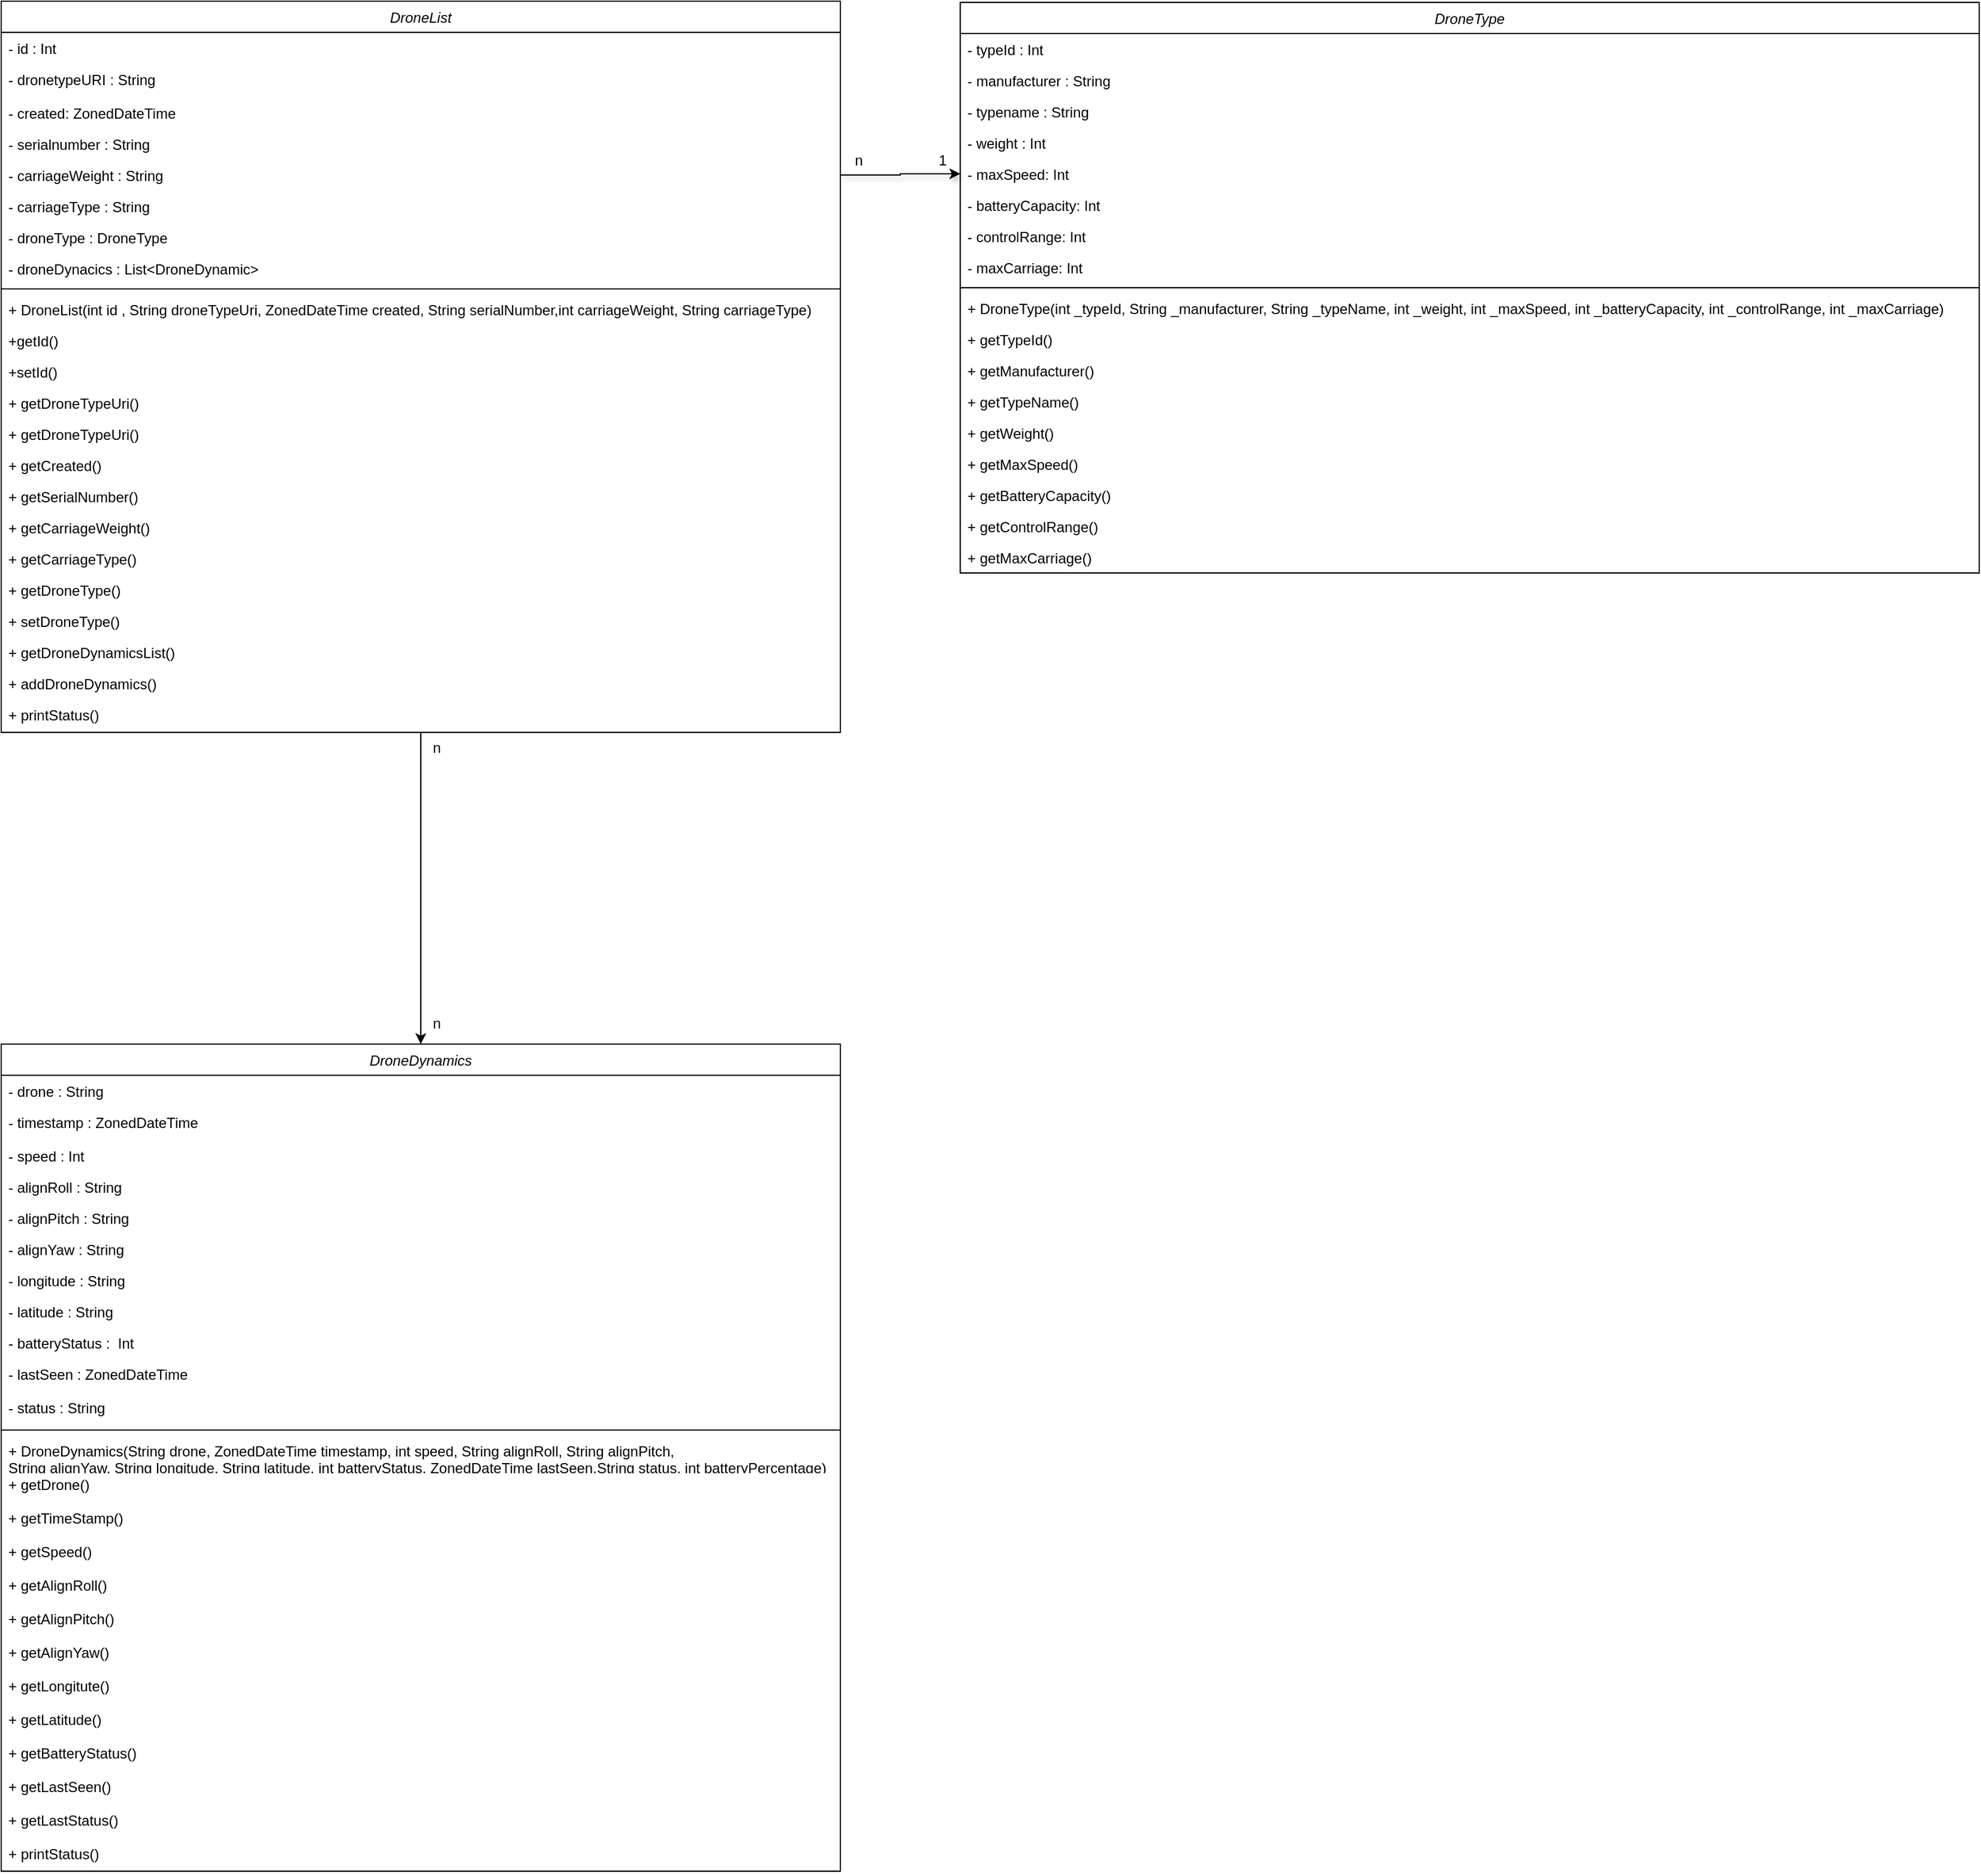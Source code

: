 <mxfile version="21.6.5" type="device">
  <diagram id="C5RBs43oDa-KdzZeNtuy" name="Page-1">
    <mxGraphModel dx="1658" dy="820" grid="1" gridSize="10" guides="1" tooltips="1" connect="1" arrows="1" fold="1" page="1" pageScale="1" pageWidth="827" pageHeight="1169" math="0" shadow="0">
      <root>
        <mxCell id="WIyWlLk6GJQsqaUBKTNV-0" />
        <mxCell id="WIyWlLk6GJQsqaUBKTNV-1" parent="WIyWlLk6GJQsqaUBKTNV-0" />
        <mxCell id="IQWG65iL4eTUrdjE8xIh-42" style="edgeStyle=orthogonalEdgeStyle;rounded=0;orthogonalLoop=1;jettySize=auto;html=1;exitX=0.5;exitY=1;exitDx=0;exitDy=0;entryX=0.5;entryY=0;entryDx=0;entryDy=0;" parent="WIyWlLk6GJQsqaUBKTNV-1" source="zkfFHV4jXpPFQw0GAbJ--0" target="IQWG65iL4eTUrdjE8xIh-21" edge="1">
          <mxGeometry relative="1" as="geometry" />
        </mxCell>
        <mxCell id="zkfFHV4jXpPFQw0GAbJ--0" value="DroneList" style="swimlane;fontStyle=2;align=center;verticalAlign=top;childLayout=stackLayout;horizontal=1;startSize=26;horizontalStack=0;resizeParent=1;resizeLast=0;collapsible=1;marginBottom=0;rounded=0;shadow=0;strokeWidth=1;" parent="WIyWlLk6GJQsqaUBKTNV-1" vertex="1">
          <mxGeometry x="30" y="110" width="700" height="610" as="geometry">
            <mxRectangle x="120" y="110" width="160" height="26" as="alternateBounds" />
          </mxGeometry>
        </mxCell>
        <mxCell id="zkfFHV4jXpPFQw0GAbJ--1" value="- id : Int" style="text;align=left;verticalAlign=top;spacingLeft=4;spacingRight=4;overflow=hidden;rotatable=0;points=[[0,0.5],[1,0.5]];portConstraint=eastwest;" parent="zkfFHV4jXpPFQw0GAbJ--0" vertex="1">
          <mxGeometry y="26" width="700" height="26" as="geometry" />
        </mxCell>
        <mxCell id="zkfFHV4jXpPFQw0GAbJ--2" value="- dronetypeURI : String" style="text;align=left;verticalAlign=top;spacingLeft=4;spacingRight=4;overflow=hidden;rotatable=0;points=[[0,0.5],[1,0.5]];portConstraint=eastwest;rounded=0;shadow=0;html=0;" parent="zkfFHV4jXpPFQw0GAbJ--0" vertex="1">
          <mxGeometry y="52" width="700" height="28" as="geometry" />
        </mxCell>
        <mxCell id="zkfFHV4jXpPFQw0GAbJ--3" value="- created: ZonedDateTime" style="text;align=left;verticalAlign=top;spacingLeft=4;spacingRight=4;overflow=hidden;rotatable=0;points=[[0,0.5],[1,0.5]];portConstraint=eastwest;rounded=0;shadow=0;html=0;" parent="zkfFHV4jXpPFQw0GAbJ--0" vertex="1">
          <mxGeometry y="80" width="700" height="26" as="geometry" />
        </mxCell>
        <mxCell id="IQWG65iL4eTUrdjE8xIh-11" value="- serialnumber : String" style="text;align=left;verticalAlign=top;spacingLeft=4;spacingRight=4;overflow=hidden;rotatable=0;points=[[0,0.5],[1,0.5]];portConstraint=eastwest;rounded=0;shadow=0;html=0;" parent="zkfFHV4jXpPFQw0GAbJ--0" vertex="1">
          <mxGeometry y="106" width="700" height="26" as="geometry" />
        </mxCell>
        <mxCell id="IQWG65iL4eTUrdjE8xIh-10" value="- carriageWeight : String" style="text;align=left;verticalAlign=top;spacingLeft=4;spacingRight=4;overflow=hidden;rotatable=0;points=[[0,0.5],[1,0.5]];portConstraint=eastwest;rounded=0;shadow=0;html=0;" parent="zkfFHV4jXpPFQw0GAbJ--0" vertex="1">
          <mxGeometry y="132" width="700" height="26" as="geometry" />
        </mxCell>
        <mxCell id="IQWG65iL4eTUrdjE8xIh-12" value="- carriageType : String" style="text;align=left;verticalAlign=top;spacingLeft=4;spacingRight=4;overflow=hidden;rotatable=0;points=[[0,0.5],[1,0.5]];portConstraint=eastwest;rounded=0;shadow=0;html=0;" parent="zkfFHV4jXpPFQw0GAbJ--0" vertex="1">
          <mxGeometry y="158" width="700" height="26" as="geometry" />
        </mxCell>
        <mxCell id="IQWG65iL4eTUrdjE8xIh-14" value="- droneType : DroneType" style="text;align=left;verticalAlign=top;spacingLeft=4;spacingRight=4;overflow=hidden;rotatable=0;points=[[0,0.5],[1,0.5]];portConstraint=eastwest;rounded=0;shadow=0;html=0;" parent="zkfFHV4jXpPFQw0GAbJ--0" vertex="1">
          <mxGeometry y="184" width="700" height="26" as="geometry" />
        </mxCell>
        <mxCell id="IQWG65iL4eTUrdjE8xIh-15" value="- droneDynacics : List&lt;DroneDynamic&gt;" style="text;align=left;verticalAlign=top;spacingLeft=4;spacingRight=4;overflow=hidden;rotatable=0;points=[[0,0.5],[1,0.5]];portConstraint=eastwest;rounded=0;shadow=0;html=0;" parent="zkfFHV4jXpPFQw0GAbJ--0" vertex="1">
          <mxGeometry y="210" width="700" height="26" as="geometry" />
        </mxCell>
        <mxCell id="zkfFHV4jXpPFQw0GAbJ--4" value="" style="line;html=1;strokeWidth=1;align=left;verticalAlign=middle;spacingTop=-1;spacingLeft=3;spacingRight=3;rotatable=0;labelPosition=right;points=[];portConstraint=eastwest;" parent="zkfFHV4jXpPFQw0GAbJ--0" vertex="1">
          <mxGeometry y="236" width="700" height="8" as="geometry" />
        </mxCell>
        <mxCell id="IQWG65iL4eTUrdjE8xIh-59" value="+ DroneList(int id , String droneTypeUri, ZonedDateTime created, String serialNumber,int carriageWeight, String carriageType)" style="text;align=left;verticalAlign=top;spacingLeft=4;spacingRight=4;overflow=hidden;rotatable=0;points=[[0,0.5],[1,0.5]];portConstraint=eastwest;rounded=0;shadow=0;html=0;" parent="zkfFHV4jXpPFQw0GAbJ--0" vertex="1">
          <mxGeometry y="244" width="700" height="26" as="geometry" />
        </mxCell>
        <mxCell id="IQWG65iL4eTUrdjE8xIh-63" value="+getId() " style="text;align=left;verticalAlign=top;spacingLeft=4;spacingRight=4;overflow=hidden;rotatable=0;points=[[0,0.5],[1,0.5]];portConstraint=eastwest;rounded=0;shadow=0;html=0;" parent="zkfFHV4jXpPFQw0GAbJ--0" vertex="1">
          <mxGeometry y="270" width="700" height="26" as="geometry" />
        </mxCell>
        <mxCell id="IQWG65iL4eTUrdjE8xIh-64" value="+setId() " style="text;align=left;verticalAlign=top;spacingLeft=4;spacingRight=4;overflow=hidden;rotatable=0;points=[[0,0.5],[1,0.5]];portConstraint=eastwest;rounded=0;shadow=0;html=0;" parent="zkfFHV4jXpPFQw0GAbJ--0" vertex="1">
          <mxGeometry y="296" width="700" height="26" as="geometry" />
        </mxCell>
        <mxCell id="IQWG65iL4eTUrdjE8xIh-65" value="+ getDroneTypeUri()" style="text;align=left;verticalAlign=top;spacingLeft=4;spacingRight=4;overflow=hidden;rotatable=0;points=[[0,0.5],[1,0.5]];portConstraint=eastwest;rounded=0;shadow=0;html=0;" parent="zkfFHV4jXpPFQw0GAbJ--0" vertex="1">
          <mxGeometry y="322" width="700" height="26" as="geometry" />
        </mxCell>
        <mxCell id="IQWG65iL4eTUrdjE8xIh-66" value="+ getDroneTypeUri()" style="text;align=left;verticalAlign=top;spacingLeft=4;spacingRight=4;overflow=hidden;rotatable=0;points=[[0,0.5],[1,0.5]];portConstraint=eastwest;rounded=0;shadow=0;html=0;" parent="zkfFHV4jXpPFQw0GAbJ--0" vertex="1">
          <mxGeometry y="348" width="700" height="26" as="geometry" />
        </mxCell>
        <mxCell id="IQWG65iL4eTUrdjE8xIh-67" value="+ getCreated()" style="text;align=left;verticalAlign=top;spacingLeft=4;spacingRight=4;overflow=hidden;rotatable=0;points=[[0,0.5],[1,0.5]];portConstraint=eastwest;rounded=0;shadow=0;html=0;" parent="zkfFHV4jXpPFQw0GAbJ--0" vertex="1">
          <mxGeometry y="374" width="700" height="26" as="geometry" />
        </mxCell>
        <mxCell id="IQWG65iL4eTUrdjE8xIh-68" value="+ getSerialNumber()" style="text;align=left;verticalAlign=top;spacingLeft=4;spacingRight=4;overflow=hidden;rotatable=0;points=[[0,0.5],[1,0.5]];portConstraint=eastwest;rounded=0;shadow=0;html=0;" parent="zkfFHV4jXpPFQw0GAbJ--0" vertex="1">
          <mxGeometry y="400" width="700" height="26" as="geometry" />
        </mxCell>
        <mxCell id="IQWG65iL4eTUrdjE8xIh-69" value="+ getCarriageWeight()" style="text;align=left;verticalAlign=top;spacingLeft=4;spacingRight=4;overflow=hidden;rotatable=0;points=[[0,0.5],[1,0.5]];portConstraint=eastwest;rounded=0;shadow=0;html=0;" parent="zkfFHV4jXpPFQw0GAbJ--0" vertex="1">
          <mxGeometry y="426" width="700" height="26" as="geometry" />
        </mxCell>
        <mxCell id="IQWG65iL4eTUrdjE8xIh-70" value="+ getCarriageType()" style="text;align=left;verticalAlign=top;spacingLeft=4;spacingRight=4;overflow=hidden;rotatable=0;points=[[0,0.5],[1,0.5]];portConstraint=eastwest;rounded=0;shadow=0;html=0;" parent="zkfFHV4jXpPFQw0GAbJ--0" vertex="1">
          <mxGeometry y="452" width="700" height="26" as="geometry" />
        </mxCell>
        <mxCell id="IQWG65iL4eTUrdjE8xIh-71" value="+ getDroneType()" style="text;align=left;verticalAlign=top;spacingLeft=4;spacingRight=4;overflow=hidden;rotatable=0;points=[[0,0.5],[1,0.5]];portConstraint=eastwest;rounded=0;shadow=0;html=0;" parent="zkfFHV4jXpPFQw0GAbJ--0" vertex="1">
          <mxGeometry y="478" width="700" height="26" as="geometry" />
        </mxCell>
        <mxCell id="IQWG65iL4eTUrdjE8xIh-73" value="+ setDroneType()" style="text;align=left;verticalAlign=top;spacingLeft=4;spacingRight=4;overflow=hidden;rotatable=0;points=[[0,0.5],[1,0.5]];portConstraint=eastwest;rounded=0;shadow=0;html=0;" parent="zkfFHV4jXpPFQw0GAbJ--0" vertex="1">
          <mxGeometry y="504" width="700" height="26" as="geometry" />
        </mxCell>
        <mxCell id="IQWG65iL4eTUrdjE8xIh-72" value="+ getDroneDynamicsList()" style="text;align=left;verticalAlign=top;spacingLeft=4;spacingRight=4;overflow=hidden;rotatable=0;points=[[0,0.5],[1,0.5]];portConstraint=eastwest;rounded=0;shadow=0;html=0;" parent="zkfFHV4jXpPFQw0GAbJ--0" vertex="1">
          <mxGeometry y="530" width="700" height="26" as="geometry" />
        </mxCell>
        <mxCell id="IQWG65iL4eTUrdjE8xIh-75" value="+ addDroneDynamics()" style="text;align=left;verticalAlign=top;spacingLeft=4;spacingRight=4;overflow=hidden;rotatable=0;points=[[0,0.5],[1,0.5]];portConstraint=eastwest;rounded=0;shadow=0;html=0;" parent="zkfFHV4jXpPFQw0GAbJ--0" vertex="1">
          <mxGeometry y="556" width="700" height="26" as="geometry" />
        </mxCell>
        <mxCell id="IQWG65iL4eTUrdjE8xIh-76" value="+ printStatus()" style="text;align=left;verticalAlign=top;spacingLeft=4;spacingRight=4;overflow=hidden;rotatable=0;points=[[0,0.5],[1,0.5]];portConstraint=eastwest;rounded=0;shadow=0;html=0;" parent="zkfFHV4jXpPFQw0GAbJ--0" vertex="1">
          <mxGeometry y="582" width="700" height="26" as="geometry" />
        </mxCell>
        <mxCell id="IQWG65iL4eTUrdjE8xIh-4" value="DroneType" style="swimlane;fontStyle=2;align=center;verticalAlign=top;childLayout=stackLayout;horizontal=1;startSize=26;horizontalStack=0;resizeParent=1;resizeLast=0;collapsible=1;marginBottom=0;rounded=0;shadow=0;strokeWidth=1;" parent="WIyWlLk6GJQsqaUBKTNV-1" vertex="1">
          <mxGeometry x="830" y="111" width="850" height="476" as="geometry">
            <mxRectangle x="120" y="110" width="160" height="26" as="alternateBounds" />
          </mxGeometry>
        </mxCell>
        <mxCell id="IQWG65iL4eTUrdjE8xIh-5" value="- typeId : Int" style="text;align=left;verticalAlign=top;spacingLeft=4;spacingRight=4;overflow=hidden;rotatable=0;points=[[0,0.5],[1,0.5]];portConstraint=eastwest;" parent="IQWG65iL4eTUrdjE8xIh-4" vertex="1">
          <mxGeometry y="26" width="850" height="26" as="geometry" />
        </mxCell>
        <mxCell id="IQWG65iL4eTUrdjE8xIh-6" value="- manufacturer : String" style="text;align=left;verticalAlign=top;spacingLeft=4;spacingRight=4;overflow=hidden;rotatable=0;points=[[0,0.5],[1,0.5]];portConstraint=eastwest;rounded=0;shadow=0;html=0;" parent="IQWG65iL4eTUrdjE8xIh-4" vertex="1">
          <mxGeometry y="52" width="850" height="26" as="geometry" />
        </mxCell>
        <mxCell id="IQWG65iL4eTUrdjE8xIh-7" value="- typename : String" style="text;align=left;verticalAlign=top;spacingLeft=4;spacingRight=4;overflow=hidden;rotatable=0;points=[[0,0.5],[1,0.5]];portConstraint=eastwest;rounded=0;shadow=0;html=0;" parent="IQWG65iL4eTUrdjE8xIh-4" vertex="1">
          <mxGeometry y="78" width="850" height="26" as="geometry" />
        </mxCell>
        <mxCell id="IQWG65iL4eTUrdjE8xIh-16" value="- weight : Int" style="text;align=left;verticalAlign=top;spacingLeft=4;spacingRight=4;overflow=hidden;rotatable=0;points=[[0,0.5],[1,0.5]];portConstraint=eastwest;rounded=0;shadow=0;html=0;" parent="IQWG65iL4eTUrdjE8xIh-4" vertex="1">
          <mxGeometry y="104" width="850" height="26" as="geometry" />
        </mxCell>
        <mxCell id="IQWG65iL4eTUrdjE8xIh-17" value="- maxSpeed: Int" style="text;align=left;verticalAlign=top;spacingLeft=4;spacingRight=4;overflow=hidden;rotatable=0;points=[[0,0.5],[1,0.5]];portConstraint=eastwest;rounded=0;shadow=0;html=0;" parent="IQWG65iL4eTUrdjE8xIh-4" vertex="1">
          <mxGeometry y="130" width="850" height="26" as="geometry" />
        </mxCell>
        <mxCell id="IQWG65iL4eTUrdjE8xIh-18" value="- batteryCapacity: Int" style="text;align=left;verticalAlign=top;spacingLeft=4;spacingRight=4;overflow=hidden;rotatable=0;points=[[0,0.5],[1,0.5]];portConstraint=eastwest;rounded=0;shadow=0;html=0;" parent="IQWG65iL4eTUrdjE8xIh-4" vertex="1">
          <mxGeometry y="156" width="850" height="26" as="geometry" />
        </mxCell>
        <mxCell id="IQWG65iL4eTUrdjE8xIh-19" value="- controlRange: Int" style="text;align=left;verticalAlign=top;spacingLeft=4;spacingRight=4;overflow=hidden;rotatable=0;points=[[0,0.5],[1,0.5]];portConstraint=eastwest;rounded=0;shadow=0;html=0;" parent="IQWG65iL4eTUrdjE8xIh-4" vertex="1">
          <mxGeometry y="182" width="850" height="26" as="geometry" />
        </mxCell>
        <mxCell id="IQWG65iL4eTUrdjE8xIh-20" value="- maxCarriage: Int" style="text;align=left;verticalAlign=top;spacingLeft=4;spacingRight=4;overflow=hidden;rotatable=0;points=[[0,0.5],[1,0.5]];portConstraint=eastwest;rounded=0;shadow=0;html=0;" parent="IQWG65iL4eTUrdjE8xIh-4" vertex="1">
          <mxGeometry y="208" width="850" height="26" as="geometry" />
        </mxCell>
        <mxCell id="IQWG65iL4eTUrdjE8xIh-8" value="" style="line;html=1;strokeWidth=1;align=left;verticalAlign=middle;spacingTop=-1;spacingLeft=3;spacingRight=3;rotatable=0;labelPosition=right;points=[];portConstraint=eastwest;" parent="IQWG65iL4eTUrdjE8xIh-4" vertex="1">
          <mxGeometry y="234" width="850" height="8" as="geometry" />
        </mxCell>
        <mxCell id="IQWG65iL4eTUrdjE8xIh-92" value="+ DroneType(int _typeId, String _manufacturer, String _typeName, int _weight, int _maxSpeed, int _batteryCapacity, int _controlRange, int _maxCarriage)" style="text;align=left;verticalAlign=top;spacingLeft=4;spacingRight=4;overflow=hidden;rotatable=0;points=[[0,0.5],[1,0.5]];portConstraint=eastwest;rounded=0;shadow=0;html=0;" parent="IQWG65iL4eTUrdjE8xIh-4" vertex="1">
          <mxGeometry y="242" width="850" height="26" as="geometry" />
        </mxCell>
        <mxCell id="IQWG65iL4eTUrdjE8xIh-94" value="+ getTypeId()" style="text;align=left;verticalAlign=top;spacingLeft=4;spacingRight=4;overflow=hidden;rotatable=0;points=[[0,0.5],[1,0.5]];portConstraint=eastwest;rounded=0;shadow=0;html=0;" parent="IQWG65iL4eTUrdjE8xIh-4" vertex="1">
          <mxGeometry y="268" width="850" height="26" as="geometry" />
        </mxCell>
        <mxCell id="IQWG65iL4eTUrdjE8xIh-95" value="+ getManufacturer()" style="text;align=left;verticalAlign=top;spacingLeft=4;spacingRight=4;overflow=hidden;rotatable=0;points=[[0,0.5],[1,0.5]];portConstraint=eastwest;rounded=0;shadow=0;html=0;" parent="IQWG65iL4eTUrdjE8xIh-4" vertex="1">
          <mxGeometry y="294" width="850" height="26" as="geometry" />
        </mxCell>
        <mxCell id="IQWG65iL4eTUrdjE8xIh-96" value="+ getTypeName()" style="text;align=left;verticalAlign=top;spacingLeft=4;spacingRight=4;overflow=hidden;rotatable=0;points=[[0,0.5],[1,0.5]];portConstraint=eastwest;rounded=0;shadow=0;html=0;" parent="IQWG65iL4eTUrdjE8xIh-4" vertex="1">
          <mxGeometry y="320" width="850" height="26" as="geometry" />
        </mxCell>
        <mxCell id="IQWG65iL4eTUrdjE8xIh-97" value="+ getWeight()" style="text;align=left;verticalAlign=top;spacingLeft=4;spacingRight=4;overflow=hidden;rotatable=0;points=[[0,0.5],[1,0.5]];portConstraint=eastwest;rounded=0;shadow=0;html=0;" parent="IQWG65iL4eTUrdjE8xIh-4" vertex="1">
          <mxGeometry y="346" width="850" height="26" as="geometry" />
        </mxCell>
        <mxCell id="IQWG65iL4eTUrdjE8xIh-98" value="+ getMaxSpeed()" style="text;align=left;verticalAlign=top;spacingLeft=4;spacingRight=4;overflow=hidden;rotatable=0;points=[[0,0.5],[1,0.5]];portConstraint=eastwest;rounded=0;shadow=0;html=0;" parent="IQWG65iL4eTUrdjE8xIh-4" vertex="1">
          <mxGeometry y="372" width="850" height="26" as="geometry" />
        </mxCell>
        <mxCell id="IQWG65iL4eTUrdjE8xIh-99" value="+ getBatteryCapacity()" style="text;align=left;verticalAlign=top;spacingLeft=4;spacingRight=4;overflow=hidden;rotatable=0;points=[[0,0.5],[1,0.5]];portConstraint=eastwest;rounded=0;shadow=0;html=0;" parent="IQWG65iL4eTUrdjE8xIh-4" vertex="1">
          <mxGeometry y="398" width="850" height="26" as="geometry" />
        </mxCell>
        <mxCell id="IQWG65iL4eTUrdjE8xIh-100" value="+ getControlRange()" style="text;align=left;verticalAlign=top;spacingLeft=4;spacingRight=4;overflow=hidden;rotatable=0;points=[[0,0.5],[1,0.5]];portConstraint=eastwest;rounded=0;shadow=0;html=0;" parent="IQWG65iL4eTUrdjE8xIh-4" vertex="1">
          <mxGeometry y="424" width="850" height="26" as="geometry" />
        </mxCell>
        <mxCell id="IQWG65iL4eTUrdjE8xIh-101" value="+ getMaxCarriage()" style="text;align=left;verticalAlign=top;spacingLeft=4;spacingRight=4;overflow=hidden;rotatable=0;points=[[0,0.5],[1,0.5]];portConstraint=eastwest;rounded=0;shadow=0;html=0;" parent="IQWG65iL4eTUrdjE8xIh-4" vertex="1">
          <mxGeometry y="450" width="850" height="26" as="geometry" />
        </mxCell>
        <mxCell id="IQWG65iL4eTUrdjE8xIh-21" value="DroneDynamics" style="swimlane;fontStyle=2;align=center;verticalAlign=top;childLayout=stackLayout;horizontal=1;startSize=26;horizontalStack=0;resizeParent=1;resizeLast=0;collapsible=1;marginBottom=0;rounded=0;shadow=0;strokeWidth=1;" parent="WIyWlLk6GJQsqaUBKTNV-1" vertex="1">
          <mxGeometry x="30" y="980" width="700" height="690" as="geometry">
            <mxRectangle x="120" y="110" width="160" height="26" as="alternateBounds" />
          </mxGeometry>
        </mxCell>
        <mxCell id="IQWG65iL4eTUrdjE8xIh-22" value="- drone : String " style="text;align=left;verticalAlign=top;spacingLeft=4;spacingRight=4;overflow=hidden;rotatable=0;points=[[0,0.5],[1,0.5]];portConstraint=eastwest;" parent="IQWG65iL4eTUrdjE8xIh-21" vertex="1">
          <mxGeometry y="26" width="700" height="26" as="geometry" />
        </mxCell>
        <mxCell id="IQWG65iL4eTUrdjE8xIh-23" value="- timestamp : ZonedDateTime" style="text;align=left;verticalAlign=top;spacingLeft=4;spacingRight=4;overflow=hidden;rotatable=0;points=[[0,0.5],[1,0.5]];portConstraint=eastwest;rounded=0;shadow=0;html=0;" parent="IQWG65iL4eTUrdjE8xIh-21" vertex="1">
          <mxGeometry y="52" width="700" height="28" as="geometry" />
        </mxCell>
        <mxCell id="IQWG65iL4eTUrdjE8xIh-24" value="- speed : Int" style="text;align=left;verticalAlign=top;spacingLeft=4;spacingRight=4;overflow=hidden;rotatable=0;points=[[0,0.5],[1,0.5]];portConstraint=eastwest;rounded=0;shadow=0;html=0;" parent="IQWG65iL4eTUrdjE8xIh-21" vertex="1">
          <mxGeometry y="80" width="700" height="26" as="geometry" />
        </mxCell>
        <mxCell id="IQWG65iL4eTUrdjE8xIh-25" value="- alignRoll : String" style="text;align=left;verticalAlign=top;spacingLeft=4;spacingRight=4;overflow=hidden;rotatable=0;points=[[0,0.5],[1,0.5]];portConstraint=eastwest;rounded=0;shadow=0;html=0;" parent="IQWG65iL4eTUrdjE8xIh-21" vertex="1">
          <mxGeometry y="106" width="700" height="26" as="geometry" />
        </mxCell>
        <mxCell id="IQWG65iL4eTUrdjE8xIh-26" value="- alignPitch : String" style="text;align=left;verticalAlign=top;spacingLeft=4;spacingRight=4;overflow=hidden;rotatable=0;points=[[0,0.5],[1,0.5]];portConstraint=eastwest;rounded=0;shadow=0;html=0;" parent="IQWG65iL4eTUrdjE8xIh-21" vertex="1">
          <mxGeometry y="132" width="700" height="26" as="geometry" />
        </mxCell>
        <mxCell id="IQWG65iL4eTUrdjE8xIh-27" value="- alignYaw : String" style="text;align=left;verticalAlign=top;spacingLeft=4;spacingRight=4;overflow=hidden;rotatable=0;points=[[0,0.5],[1,0.5]];portConstraint=eastwest;rounded=0;shadow=0;html=0;" parent="IQWG65iL4eTUrdjE8xIh-21" vertex="1">
          <mxGeometry y="158" width="700" height="26" as="geometry" />
        </mxCell>
        <mxCell id="IQWG65iL4eTUrdjE8xIh-28" value="- longitude : String" style="text;align=left;verticalAlign=top;spacingLeft=4;spacingRight=4;overflow=hidden;rotatable=0;points=[[0,0.5],[1,0.5]];portConstraint=eastwest;rounded=0;shadow=0;html=0;" parent="IQWG65iL4eTUrdjE8xIh-21" vertex="1">
          <mxGeometry y="184" width="700" height="26" as="geometry" />
        </mxCell>
        <mxCell id="IQWG65iL4eTUrdjE8xIh-31" value="- latitude : String" style="text;align=left;verticalAlign=top;spacingLeft=4;spacingRight=4;overflow=hidden;rotatable=0;points=[[0,0.5],[1,0.5]];portConstraint=eastwest;rounded=0;shadow=0;html=0;" parent="IQWG65iL4eTUrdjE8xIh-21" vertex="1">
          <mxGeometry y="210" width="700" height="26" as="geometry" />
        </mxCell>
        <mxCell id="IQWG65iL4eTUrdjE8xIh-32" value="- batteryStatus :  Int" style="text;align=left;verticalAlign=top;spacingLeft=4;spacingRight=4;overflow=hidden;rotatable=0;points=[[0,0.5],[1,0.5]];portConstraint=eastwest;rounded=0;shadow=0;html=0;" parent="IQWG65iL4eTUrdjE8xIh-21" vertex="1">
          <mxGeometry y="236" width="700" height="26" as="geometry" />
        </mxCell>
        <mxCell id="IQWG65iL4eTUrdjE8xIh-33" value="- lastSeen : ZonedDateTime" style="text;align=left;verticalAlign=top;spacingLeft=4;spacingRight=4;overflow=hidden;rotatable=0;points=[[0,0.5],[1,0.5]];portConstraint=eastwest;rounded=0;shadow=0;html=0;" parent="IQWG65iL4eTUrdjE8xIh-21" vertex="1">
          <mxGeometry y="262" width="700" height="28" as="geometry" />
        </mxCell>
        <mxCell id="IQWG65iL4eTUrdjE8xIh-34" value="- status : String" style="text;align=left;verticalAlign=top;spacingLeft=4;spacingRight=4;overflow=hidden;rotatable=0;points=[[0,0.5],[1,0.5]];portConstraint=eastwest;rounded=0;shadow=0;html=0;" parent="IQWG65iL4eTUrdjE8xIh-21" vertex="1">
          <mxGeometry y="290" width="700" height="28" as="geometry" />
        </mxCell>
        <mxCell id="IQWG65iL4eTUrdjE8xIh-30" value="" style="line;html=1;strokeWidth=1;align=left;verticalAlign=middle;spacingTop=-1;spacingLeft=3;spacingRight=3;rotatable=0;labelPosition=right;points=[];portConstraint=eastwest;" parent="IQWG65iL4eTUrdjE8xIh-21" vertex="1">
          <mxGeometry y="318" width="700" height="8" as="geometry" />
        </mxCell>
        <mxCell id="IQWG65iL4eTUrdjE8xIh-77" value="+ DroneDynamics(String drone, ZonedDateTime timestamp, int speed, String alignRoll, String alignPitch,&#xa;            String alignYaw, String longitude, String latitude, int batteryStatus, ZonedDateTime lastSeen,String status, int batteryPercentage)" style="text;align=left;verticalAlign=top;spacingLeft=4;spacingRight=4;overflow=hidden;rotatable=0;points=[[0,0.5],[1,0.5]];portConstraint=eastwest;rounded=0;shadow=0;html=0;" parent="IQWG65iL4eTUrdjE8xIh-21" vertex="1">
          <mxGeometry y="326" width="700" height="28" as="geometry" />
        </mxCell>
        <mxCell id="IQWG65iL4eTUrdjE8xIh-80" value="+ getDrone()" style="text;align=left;verticalAlign=top;spacingLeft=4;spacingRight=4;overflow=hidden;rotatable=0;points=[[0,0.5],[1,0.5]];portConstraint=eastwest;rounded=0;shadow=0;html=0;" parent="IQWG65iL4eTUrdjE8xIh-21" vertex="1">
          <mxGeometry y="354" width="700" height="28" as="geometry" />
        </mxCell>
        <mxCell id="IQWG65iL4eTUrdjE8xIh-79" value="+ getTimeStamp()" style="text;align=left;verticalAlign=top;spacingLeft=4;spacingRight=4;overflow=hidden;rotatable=0;points=[[0,0.5],[1,0.5]];portConstraint=eastwest;rounded=0;shadow=0;html=0;" parent="IQWG65iL4eTUrdjE8xIh-21" vertex="1">
          <mxGeometry y="382" width="700" height="28" as="geometry" />
        </mxCell>
        <mxCell id="IQWG65iL4eTUrdjE8xIh-81" value="+ getSpeed()" style="text;align=left;verticalAlign=top;spacingLeft=4;spacingRight=4;overflow=hidden;rotatable=0;points=[[0,0.5],[1,0.5]];portConstraint=eastwest;rounded=0;shadow=0;html=0;" parent="IQWG65iL4eTUrdjE8xIh-21" vertex="1">
          <mxGeometry y="410" width="700" height="28" as="geometry" />
        </mxCell>
        <mxCell id="IQWG65iL4eTUrdjE8xIh-82" value="+ getAlignRoll()" style="text;align=left;verticalAlign=top;spacingLeft=4;spacingRight=4;overflow=hidden;rotatable=0;points=[[0,0.5],[1,0.5]];portConstraint=eastwest;rounded=0;shadow=0;html=0;" parent="IQWG65iL4eTUrdjE8xIh-21" vertex="1">
          <mxGeometry y="438" width="700" height="28" as="geometry" />
        </mxCell>
        <mxCell id="IQWG65iL4eTUrdjE8xIh-83" value="+ getAlignPitch()" style="text;align=left;verticalAlign=top;spacingLeft=4;spacingRight=4;overflow=hidden;rotatable=0;points=[[0,0.5],[1,0.5]];portConstraint=eastwest;rounded=0;shadow=0;html=0;" parent="IQWG65iL4eTUrdjE8xIh-21" vertex="1">
          <mxGeometry y="466" width="700" height="28" as="geometry" />
        </mxCell>
        <mxCell id="IQWG65iL4eTUrdjE8xIh-84" value="+ getAlignYaw()" style="text;align=left;verticalAlign=top;spacingLeft=4;spacingRight=4;overflow=hidden;rotatable=0;points=[[0,0.5],[1,0.5]];portConstraint=eastwest;rounded=0;shadow=0;html=0;" parent="IQWG65iL4eTUrdjE8xIh-21" vertex="1">
          <mxGeometry y="494" width="700" height="28" as="geometry" />
        </mxCell>
        <mxCell id="IQWG65iL4eTUrdjE8xIh-85" value="+ getLongitute()" style="text;align=left;verticalAlign=top;spacingLeft=4;spacingRight=4;overflow=hidden;rotatable=0;points=[[0,0.5],[1,0.5]];portConstraint=eastwest;rounded=0;shadow=0;html=0;" parent="IQWG65iL4eTUrdjE8xIh-21" vertex="1">
          <mxGeometry y="522" width="700" height="28" as="geometry" />
        </mxCell>
        <mxCell id="IQWG65iL4eTUrdjE8xIh-86" value="+ getLatitude()" style="text;align=left;verticalAlign=top;spacingLeft=4;spacingRight=4;overflow=hidden;rotatable=0;points=[[0,0.5],[1,0.5]];portConstraint=eastwest;rounded=0;shadow=0;html=0;" parent="IQWG65iL4eTUrdjE8xIh-21" vertex="1">
          <mxGeometry y="550" width="700" height="28" as="geometry" />
        </mxCell>
        <mxCell id="IQWG65iL4eTUrdjE8xIh-87" value="+ getBatteryStatus()" style="text;align=left;verticalAlign=top;spacingLeft=4;spacingRight=4;overflow=hidden;rotatable=0;points=[[0,0.5],[1,0.5]];portConstraint=eastwest;rounded=0;shadow=0;html=0;" parent="IQWG65iL4eTUrdjE8xIh-21" vertex="1">
          <mxGeometry y="578" width="700" height="28" as="geometry" />
        </mxCell>
        <mxCell id="IQWG65iL4eTUrdjE8xIh-88" value="+ getLastSeen()" style="text;align=left;verticalAlign=top;spacingLeft=4;spacingRight=4;overflow=hidden;rotatable=0;points=[[0,0.5],[1,0.5]];portConstraint=eastwest;rounded=0;shadow=0;html=0;" parent="IQWG65iL4eTUrdjE8xIh-21" vertex="1">
          <mxGeometry y="606" width="700" height="28" as="geometry" />
        </mxCell>
        <mxCell id="IQWG65iL4eTUrdjE8xIh-89" value="+ getLastStatus()" style="text;align=left;verticalAlign=top;spacingLeft=4;spacingRight=4;overflow=hidden;rotatable=0;points=[[0,0.5],[1,0.5]];portConstraint=eastwest;rounded=0;shadow=0;html=0;" parent="IQWG65iL4eTUrdjE8xIh-21" vertex="1">
          <mxGeometry y="634" width="700" height="28" as="geometry" />
        </mxCell>
        <mxCell id="IQWG65iL4eTUrdjE8xIh-90" value="+ printStatus()" style="text;align=left;verticalAlign=top;spacingLeft=4;spacingRight=4;overflow=hidden;rotatable=0;points=[[0,0.5],[1,0.5]];portConstraint=eastwest;rounded=0;shadow=0;html=0;" parent="IQWG65iL4eTUrdjE8xIh-21" vertex="1">
          <mxGeometry y="662" width="700" height="28" as="geometry" />
        </mxCell>
        <mxCell id="IQWG65iL4eTUrdjE8xIh-40" style="edgeStyle=orthogonalEdgeStyle;rounded=0;orthogonalLoop=1;jettySize=auto;html=1;exitX=1;exitY=0.5;exitDx=0;exitDy=0;entryX=0;entryY=0.5;entryDx=0;entryDy=0;shadow=1;" parent="WIyWlLk6GJQsqaUBKTNV-1" source="IQWG65iL4eTUrdjE8xIh-10" target="IQWG65iL4eTUrdjE8xIh-17" edge="1">
          <mxGeometry relative="1" as="geometry">
            <Array as="points">
              <mxPoint x="780" y="255" />
              <mxPoint x="780" y="254" />
            </Array>
          </mxGeometry>
        </mxCell>
        <mxCell id="IQWG65iL4eTUrdjE8xIh-44" value="1" style="text;html=1;align=center;verticalAlign=middle;resizable=0;points=[];autosize=1;strokeColor=none;fillColor=none;" parent="WIyWlLk6GJQsqaUBKTNV-1" vertex="1">
          <mxGeometry x="800" y="228" width="30" height="30" as="geometry" />
        </mxCell>
        <mxCell id="IQWG65iL4eTUrdjE8xIh-58" value="n" style="text;html=1;align=center;verticalAlign=middle;resizable=0;points=[];autosize=1;strokeColor=none;fillColor=none;" parent="WIyWlLk6GJQsqaUBKTNV-1" vertex="1">
          <mxGeometry x="730" y="228" width="30" height="30" as="geometry" />
        </mxCell>
        <mxCell id="IQWG65iL4eTUrdjE8xIh-102" value="n" style="text;html=1;align=center;verticalAlign=middle;resizable=0;points=[];autosize=1;strokeColor=none;fillColor=none;" parent="WIyWlLk6GJQsqaUBKTNV-1" vertex="1">
          <mxGeometry x="378" y="718" width="30" height="30" as="geometry" />
        </mxCell>
        <mxCell id="IQWG65iL4eTUrdjE8xIh-103" value="n" style="text;html=1;align=center;verticalAlign=middle;resizable=0;points=[];autosize=1;strokeColor=none;fillColor=none;" parent="WIyWlLk6GJQsqaUBKTNV-1" vertex="1">
          <mxGeometry x="378" y="948" width="30" height="30" as="geometry" />
        </mxCell>
      </root>
    </mxGraphModel>
  </diagram>
</mxfile>
